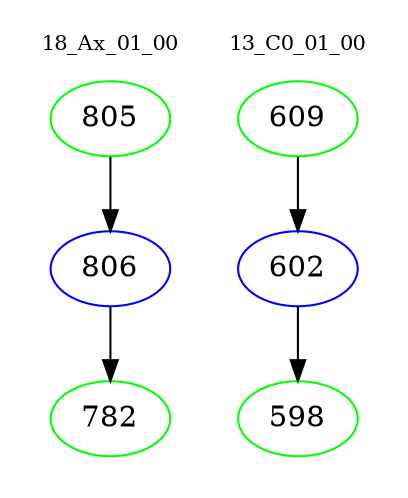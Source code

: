 digraph{
subgraph cluster_0 {
color = white
label = "18_Ax_01_00";
fontsize=10;
T0_805 [label="805", color="green"]
T0_805 -> T0_806 [color="black"]
T0_806 [label="806", color="blue"]
T0_806 -> T0_782 [color="black"]
T0_782 [label="782", color="green"]
}
subgraph cluster_1 {
color = white
label = "13_C0_01_00";
fontsize=10;
T1_609 [label="609", color="green"]
T1_609 -> T1_602 [color="black"]
T1_602 [label="602", color="blue"]
T1_602 -> T1_598 [color="black"]
T1_598 [label="598", color="green"]
}
}
